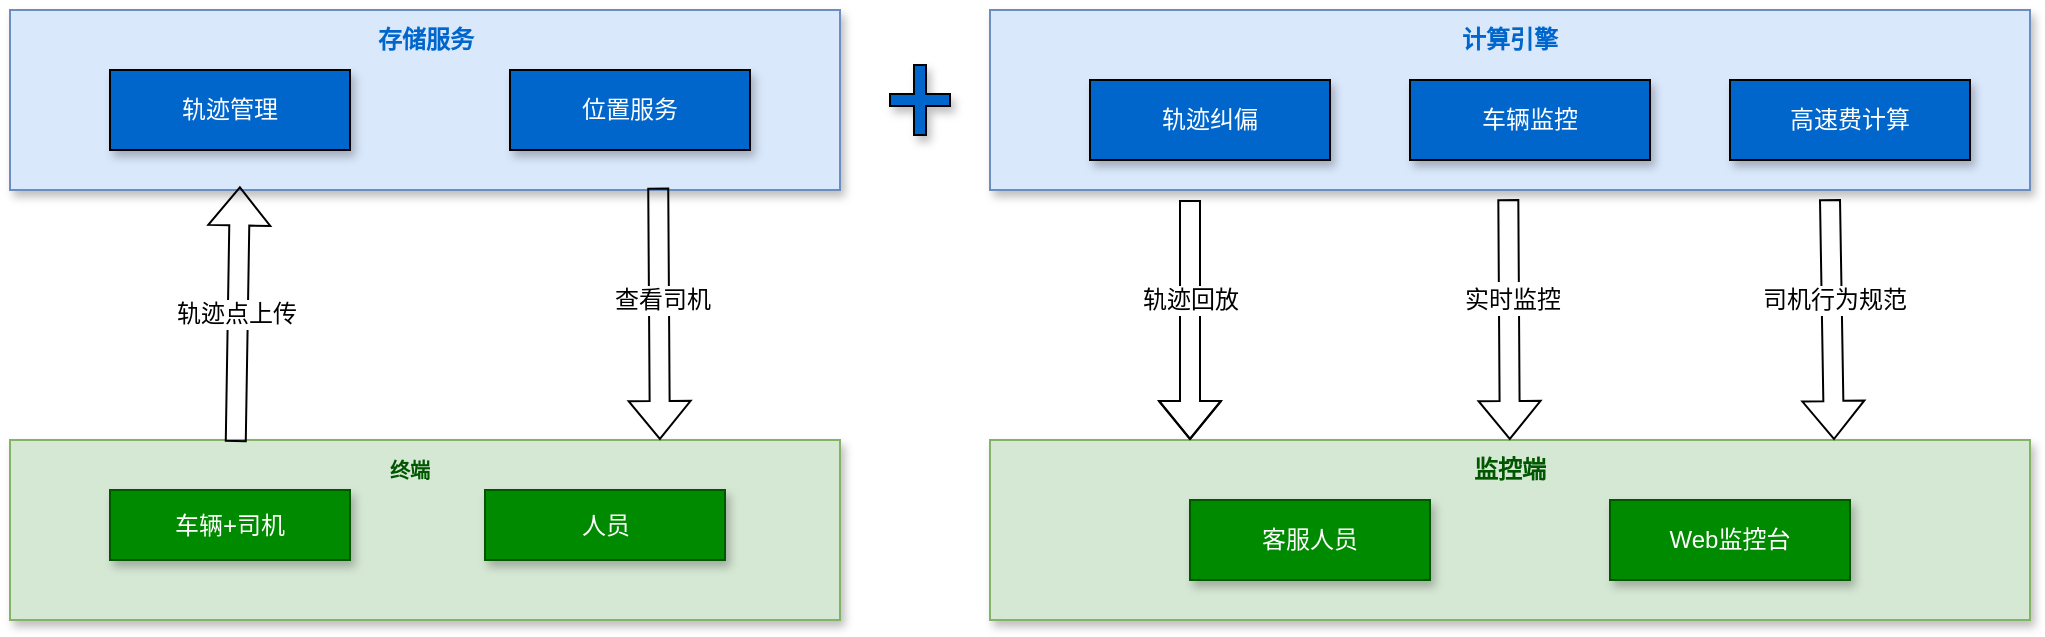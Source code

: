 <mxfile version="20.8.5" type="github">
  <diagram id="cGJvjMeIr9tF7bex6Jn9" name="第 1 页">
    <mxGraphModel dx="1434" dy="764" grid="1" gridSize="10" guides="1" tooltips="1" connect="1" arrows="1" fold="1" page="1" pageScale="1" pageWidth="827" pageHeight="1169" math="0" shadow="0">
      <root>
        <mxCell id="0" />
        <mxCell id="1" parent="0" />
        <mxCell id="HWMCd8eheu36kaZq1QKs-6" value="" style="verticalLabelPosition=bottom;verticalAlign=top;html=1;shape=mxgraph.basic.rect;fillColor2=none;strokeWidth=1;size=20;indent=5;shadow=1;fillColor=#dae8fc;strokeColor=#6c8ebf;" vertex="1" parent="1">
          <mxGeometry x="310" y="95" width="415" height="90" as="geometry" />
        </mxCell>
        <mxCell id="HWMCd8eheu36kaZq1QKs-8" value="&lt;font color=&quot;#ffffff&quot;&gt;轨迹管理&lt;/font&gt;" style="rounded=0;whiteSpace=wrap;html=1;shadow=1;fillColor=#0066CC;" vertex="1" parent="1">
          <mxGeometry x="360" y="125" width="120" height="40" as="geometry" />
        </mxCell>
        <mxCell id="HWMCd8eheu36kaZq1QKs-9" value="&lt;font color=&quot;#ffffff&quot;&gt;位置服务&lt;/font&gt;" style="rounded=0;whiteSpace=wrap;html=1;shadow=1;fillColor=#0066CC;" vertex="1" parent="1">
          <mxGeometry x="560" y="125" width="120" height="40" as="geometry" />
        </mxCell>
        <mxCell id="HWMCd8eheu36kaZq1QKs-10" value="&lt;font color=&quot;#0066cc&quot;&gt;&lt;b&gt;存储服务&lt;/b&gt;&lt;/font&gt;" style="text;html=1;strokeColor=none;fillColor=none;align=center;verticalAlign=middle;whiteSpace=wrap;rounded=0;shadow=0;" vertex="1" parent="1">
          <mxGeometry x="487.5" y="95" width="60" height="30" as="geometry" />
        </mxCell>
        <mxCell id="HWMCd8eheu36kaZq1QKs-11" value="" style="verticalLabelPosition=bottom;verticalAlign=top;html=1;shape=mxgraph.basic.rect;fillColor2=none;strokeWidth=1;size=20;indent=5;shadow=1;fillColor=#dae8fc;strokeColor=#6c8ebf;" vertex="1" parent="1">
          <mxGeometry x="800" y="95" width="520" height="90" as="geometry" />
        </mxCell>
        <mxCell id="HWMCd8eheu36kaZq1QKs-12" value="&lt;font color=&quot;#ffffff&quot;&gt;轨迹纠偏&lt;/font&gt;" style="rounded=0;whiteSpace=wrap;html=1;shadow=1;fillColor=#0066CC;" vertex="1" parent="1">
          <mxGeometry x="850" y="130" width="120" height="40" as="geometry" />
        </mxCell>
        <mxCell id="HWMCd8eheu36kaZq1QKs-13" value="&lt;font color=&quot;#ffffff&quot;&gt;车辆监控&lt;/font&gt;" style="rounded=0;whiteSpace=wrap;html=1;shadow=1;fillColor=#0066CC;" vertex="1" parent="1">
          <mxGeometry x="1010" y="130" width="120" height="40" as="geometry" />
        </mxCell>
        <mxCell id="HWMCd8eheu36kaZq1QKs-14" value="&lt;font color=&quot;#0066cc&quot;&gt;&lt;b&gt;计算引擎&lt;/b&gt;&lt;/font&gt;" style="text;html=1;strokeColor=none;fillColor=none;align=center;verticalAlign=middle;whiteSpace=wrap;rounded=0;shadow=0;" vertex="1" parent="1">
          <mxGeometry x="1030" y="95" width="60" height="30" as="geometry" />
        </mxCell>
        <mxCell id="HWMCd8eheu36kaZq1QKs-15" value="&lt;font color=&quot;#ffffff&quot;&gt;高速费计算&lt;/font&gt;" style="rounded=0;whiteSpace=wrap;html=1;shadow=1;fillColor=#0066CC;" vertex="1" parent="1">
          <mxGeometry x="1170" y="130" width="120" height="40" as="geometry" />
        </mxCell>
        <mxCell id="HWMCd8eheu36kaZq1QKs-16" value="" style="verticalLabelPosition=bottom;verticalAlign=top;html=1;shape=mxgraph.basic.rect;fillColor2=none;strokeWidth=1;size=20;indent=5;shadow=1;fillColor=#d5e8d4;strokeColor=#82b366;" vertex="1" parent="1">
          <mxGeometry x="310" y="310" width="415" height="90" as="geometry" />
        </mxCell>
        <mxCell id="HWMCd8eheu36kaZq1QKs-17" value="" style="verticalLabelPosition=bottom;verticalAlign=top;html=1;shape=mxgraph.basic.rect;fillColor2=none;strokeWidth=1;size=20;indent=5;shadow=1;fillColor=#d5e8d4;strokeColor=#82b366;" vertex="1" parent="1">
          <mxGeometry x="800" y="310" width="520" height="90" as="geometry" />
        </mxCell>
        <mxCell id="HWMCd8eheu36kaZq1QKs-18" value="" style="shape=flexArrow;endArrow=classic;html=1;rounded=0;entryX=0.277;entryY=0.98;entryDx=0;entryDy=0;entryPerimeter=0;exitX=0.272;exitY=0.011;exitDx=0;exitDy=0;exitPerimeter=0;" edge="1" parent="1" source="HWMCd8eheu36kaZq1QKs-16" target="HWMCd8eheu36kaZq1QKs-6">
          <mxGeometry width="50" height="50" relative="1" as="geometry">
            <mxPoint x="470" y="310" as="sourcePoint" />
            <mxPoint x="520" y="260" as="targetPoint" />
          </mxGeometry>
        </mxCell>
        <mxCell id="HWMCd8eheu36kaZq1QKs-19" value="轨迹点上传" style="edgeLabel;html=1;align=center;verticalAlign=middle;resizable=0;points=[];fontSize=12;" vertex="1" connectable="0" parent="HWMCd8eheu36kaZq1QKs-18">
          <mxGeometry x="-0.423" y="1" relative="1" as="geometry">
            <mxPoint y="-27" as="offset" />
          </mxGeometry>
        </mxCell>
        <mxCell id="HWMCd8eheu36kaZq1QKs-20" value="车辆+司机" style="rounded=0;whiteSpace=wrap;html=1;shadow=1;fillColor=#008a00;strokeColor=#005700;fontColor=#ffffff;" vertex="1" parent="1">
          <mxGeometry x="360" y="335" width="120" height="35" as="geometry" />
        </mxCell>
        <mxCell id="HWMCd8eheu36kaZq1QKs-21" value="人员" style="rounded=0;whiteSpace=wrap;html=1;shadow=1;fillColor=#008a00;strokeColor=#005700;fontColor=#ffffff;" vertex="1" parent="1">
          <mxGeometry x="547.5" y="335" width="120" height="35" as="geometry" />
        </mxCell>
        <mxCell id="HWMCd8eheu36kaZq1QKs-22" value="" style="shape=flexArrow;endArrow=classic;html=1;rounded=0;exitX=0.781;exitY=0.987;exitDx=0;exitDy=0;exitPerimeter=0;entryX=0.783;entryY=0;entryDx=0;entryDy=0;entryPerimeter=0;" edge="1" parent="1" source="HWMCd8eheu36kaZq1QKs-6" target="HWMCd8eheu36kaZq1QKs-16">
          <mxGeometry width="50" height="50" relative="1" as="geometry">
            <mxPoint x="659.995" y="385" as="sourcePoint" />
            <mxPoint x="637" y="312" as="targetPoint" />
          </mxGeometry>
        </mxCell>
        <mxCell id="HWMCd8eheu36kaZq1QKs-23" value="查看司机" style="edgeLabel;html=1;align=center;verticalAlign=middle;resizable=0;points=[];fontSize=12;" vertex="1" connectable="0" parent="HWMCd8eheu36kaZq1QKs-22">
          <mxGeometry x="-0.423" y="1" relative="1" as="geometry">
            <mxPoint y="19" as="offset" />
          </mxGeometry>
        </mxCell>
        <mxCell id="HWMCd8eheu36kaZq1QKs-24" value="客服人员" style="rounded=0;whiteSpace=wrap;html=1;shadow=1;fillColor=#008a00;strokeColor=#005700;fontColor=#ffffff;" vertex="1" parent="1">
          <mxGeometry x="900" y="340" width="120" height="40" as="geometry" />
        </mxCell>
        <mxCell id="HWMCd8eheu36kaZq1QKs-25" value="&lt;font size=&quot;1&quot; color=&quot;#005700&quot;&gt;&lt;b style=&quot;&quot;&gt;终端&lt;/b&gt;&lt;/font&gt;" style="text;html=1;strokeColor=none;fillColor=none;align=center;verticalAlign=middle;whiteSpace=wrap;rounded=0;shadow=1;" vertex="1" parent="1">
          <mxGeometry x="480" y="310" width="60" height="30" as="geometry" />
        </mxCell>
        <mxCell id="HWMCd8eheu36kaZq1QKs-26" value="" style="shape=cross;whiteSpace=wrap;html=1;shadow=1;fontSize=14;fillColor=#0066CC;" vertex="1" parent="1">
          <mxGeometry x="750" y="122.5" width="30" height="35" as="geometry" />
        </mxCell>
        <mxCell id="HWMCd8eheu36kaZq1QKs-27" value="" style="shape=flexArrow;endArrow=classic;html=1;rounded=0;" edge="1" parent="1">
          <mxGeometry width="50" height="50" relative="1" as="geometry">
            <mxPoint x="900" y="190" as="sourcePoint" />
            <mxPoint x="900" y="310" as="targetPoint" />
            <Array as="points">
              <mxPoint x="900" y="220" />
              <mxPoint x="900" y="250" />
            </Array>
          </mxGeometry>
        </mxCell>
        <mxCell id="HWMCd8eheu36kaZq1QKs-28" value="轨迹回放" style="edgeLabel;html=1;align=center;verticalAlign=middle;resizable=0;points=[];fontSize=12;" vertex="1" connectable="0" parent="HWMCd8eheu36kaZq1QKs-27">
          <mxGeometry x="-0.423" y="1" relative="1" as="geometry">
            <mxPoint x="-1" y="15" as="offset" />
          </mxGeometry>
        </mxCell>
        <mxCell id="HWMCd8eheu36kaZq1QKs-29" value="" style="shape=flexArrow;endArrow=classic;html=1;rounded=0;exitX=0.781;exitY=0.987;exitDx=0;exitDy=0;exitPerimeter=0;" edge="1" parent="1">
          <mxGeometry width="50" height="50" relative="1" as="geometry">
            <mxPoint x="1219.995" y="189.56" as="sourcePoint" />
            <mxPoint x="1222" y="310" as="targetPoint" />
          </mxGeometry>
        </mxCell>
        <mxCell id="HWMCd8eheu36kaZq1QKs-30" value="司机行为规范" style="edgeLabel;html=1;align=center;verticalAlign=middle;resizable=0;points=[];fontSize=12;" vertex="1" connectable="0" parent="HWMCd8eheu36kaZq1QKs-29">
          <mxGeometry x="-0.423" y="1" relative="1" as="geometry">
            <mxPoint y="15" as="offset" />
          </mxGeometry>
        </mxCell>
        <mxCell id="HWMCd8eheu36kaZq1QKs-31" value="" style="shape=flexArrow;endArrow=classic;html=1;rounded=0;exitX=0.781;exitY=0.987;exitDx=0;exitDy=0;exitPerimeter=0;" edge="1" parent="1" target="HWMCd8eheu36kaZq1QKs-36">
          <mxGeometry width="50" height="50" relative="1" as="geometry">
            <mxPoint x="1059.155" y="189.56" as="sourcePoint" />
            <mxPoint x="1060.85" y="360.0" as="targetPoint" />
          </mxGeometry>
        </mxCell>
        <mxCell id="HWMCd8eheu36kaZq1QKs-32" value="&lt;font style=&quot;font-size: 12px;&quot;&gt;实时监控&lt;/font&gt;" style="edgeLabel;html=1;align=center;verticalAlign=middle;resizable=0;points=[];fontSize=14;" vertex="1" connectable="0" parent="HWMCd8eheu36kaZq1QKs-31">
          <mxGeometry x="-0.423" y="1" relative="1" as="geometry">
            <mxPoint y="15" as="offset" />
          </mxGeometry>
        </mxCell>
        <mxCell id="HWMCd8eheu36kaZq1QKs-35" value="Web监控台" style="rounded=0;whiteSpace=wrap;html=1;shadow=1;fillColor=#008a00;strokeColor=#005700;fontColor=#ffffff;" vertex="1" parent="1">
          <mxGeometry x="1110" y="340" width="120" height="40" as="geometry" />
        </mxCell>
        <mxCell id="HWMCd8eheu36kaZq1QKs-36" value="&lt;font color=&quot;#005700&quot;&gt;&lt;b&gt;监控端&lt;/b&gt;&lt;/font&gt;" style="text;html=1;strokeColor=none;fillColor=none;align=center;verticalAlign=middle;whiteSpace=wrap;rounded=0;shadow=1;" vertex="1" parent="1">
          <mxGeometry x="1030" y="310" width="60" height="30" as="geometry" />
        </mxCell>
      </root>
    </mxGraphModel>
  </diagram>
</mxfile>
